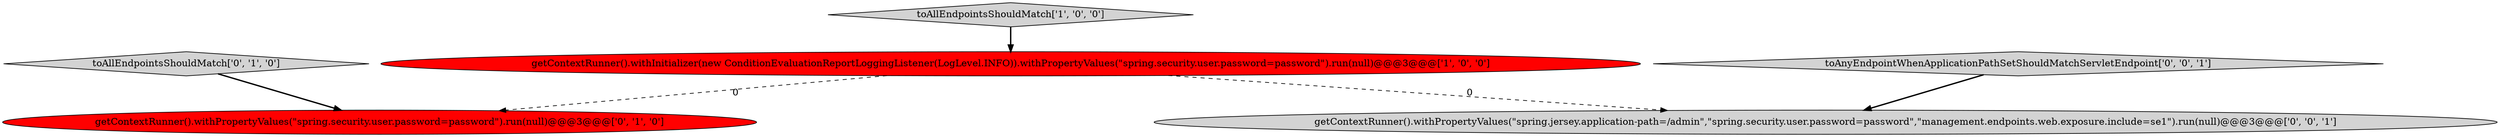 digraph {
3 [style = filled, label = "toAllEndpointsShouldMatch['0', '1', '0']", fillcolor = lightgray, shape = diamond image = "AAA0AAABBB2BBB"];
5 [style = filled, label = "toAnyEndpointWhenApplicationPathSetShouldMatchServletEndpoint['0', '0', '1']", fillcolor = lightgray, shape = diamond image = "AAA0AAABBB3BBB"];
4 [style = filled, label = "getContextRunner().withPropertyValues(\"spring.jersey.application-path=/admin\",\"spring.security.user.password=password\",\"management.endpoints.web.exposure.include=se1\").run(null)@@@3@@@['0', '0', '1']", fillcolor = lightgray, shape = ellipse image = "AAA0AAABBB3BBB"];
2 [style = filled, label = "getContextRunner().withPropertyValues(\"spring.security.user.password=password\").run(null)@@@3@@@['0', '1', '0']", fillcolor = red, shape = ellipse image = "AAA1AAABBB2BBB"];
0 [style = filled, label = "toAllEndpointsShouldMatch['1', '0', '0']", fillcolor = lightgray, shape = diamond image = "AAA0AAABBB1BBB"];
1 [style = filled, label = "getContextRunner().withInitializer(new ConditionEvaluationReportLoggingListener(LogLevel.INFO)).withPropertyValues(\"spring.security.user.password=password\").run(null)@@@3@@@['1', '0', '0']", fillcolor = red, shape = ellipse image = "AAA1AAABBB1BBB"];
1->4 [style = dashed, label="0"];
1->2 [style = dashed, label="0"];
3->2 [style = bold, label=""];
0->1 [style = bold, label=""];
5->4 [style = bold, label=""];
}
